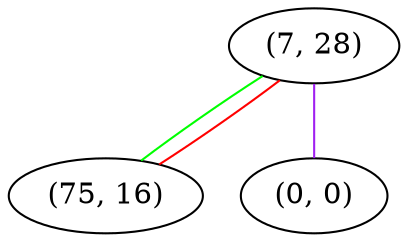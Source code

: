 graph "" {
"(7, 28)";
"(75, 16)";
"(0, 0)";
"(7, 28)" -- "(75, 16)"  [color=green, key=0, weight=2];
"(7, 28)" -- "(75, 16)"  [color=red, key=1, weight=1];
"(7, 28)" -- "(0, 0)"  [color=purple, key=0, weight=4];
}
